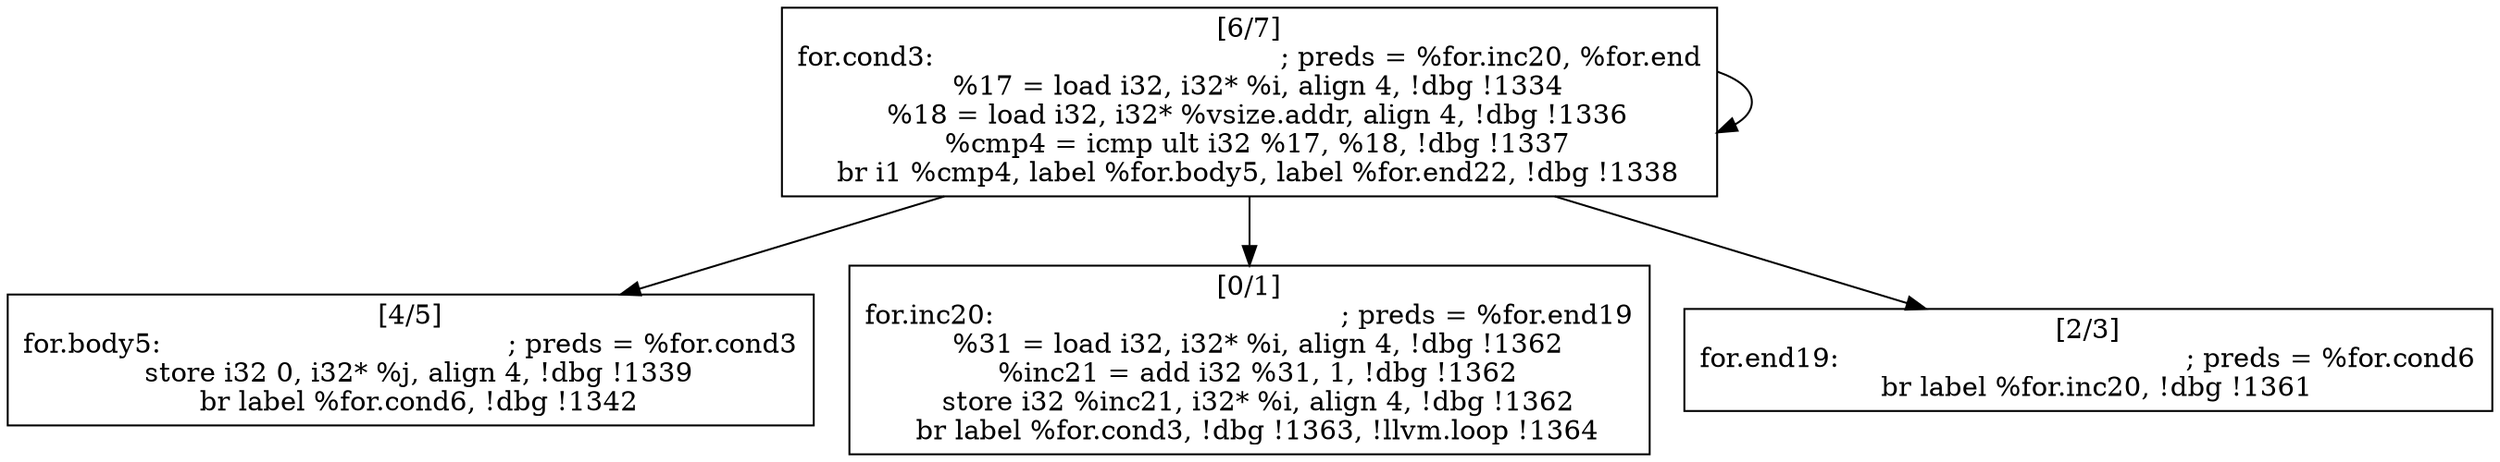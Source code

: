 
digraph G {


node192 [label="[6/7]
for.cond3:                                        ; preds = %for.inc20, %for.end
  %17 = load i32, i32* %i, align 4, !dbg !1334
  %18 = load i32, i32* %vsize.addr, align 4, !dbg !1336
  %cmp4 = icmp ult i32 %17, %18, !dbg !1337
  br i1 %cmp4, label %for.body5, label %for.end22, !dbg !1338
",shape=rectangle ]
node191 [label="[4/5]
for.body5:                                        ; preds = %for.cond3
  store i32 0, i32* %j, align 4, !dbg !1339
  br label %for.cond6, !dbg !1342
",shape=rectangle ]
node189 [label="[0/1]
for.inc20:                                        ; preds = %for.end19
  %31 = load i32, i32* %i, align 4, !dbg !1362
  %inc21 = add i32 %31, 1, !dbg !1362
  store i32 %inc21, i32* %i, align 4, !dbg !1362
  br label %for.cond3, !dbg !1363, !llvm.loop !1364
",shape=rectangle ]
node190 [label="[2/3]
for.end19:                                        ; preds = %for.cond6
  br label %for.inc20, !dbg !1361
",shape=rectangle ]

node192->node192 [ ]
node192->node191 [ ]
node192->node189 [ ]
node192->node190 [ ]


}

